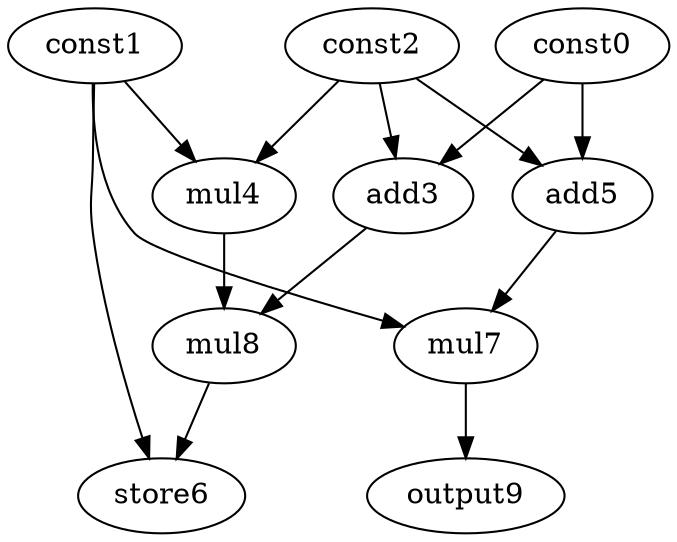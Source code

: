 digraph G { 
const0[opcode=const]; 
const1[opcode=const]; 
const2[opcode=const]; 
add3[opcode=add]; 
mul4[opcode=mul]; 
add5[opcode=add]; 
store6[opcode=store]; 
mul7[opcode=mul]; 
mul8[opcode=mul]; 
output9[opcode=output]; 
const0->add3[operand=0];
const2->add3[operand=1];
const1->mul4[operand=0];
const2->mul4[operand=1];
const0->add5[operand=0];
const2->add5[operand=1];
const1->mul7[operand=0];
add5->mul7[operand=1];
add3->mul8[operand=0];
mul4->mul8[operand=1];
mul8->store6[operand=0];
const1->store6[operand=1];
mul7->output9[operand=0];
}
